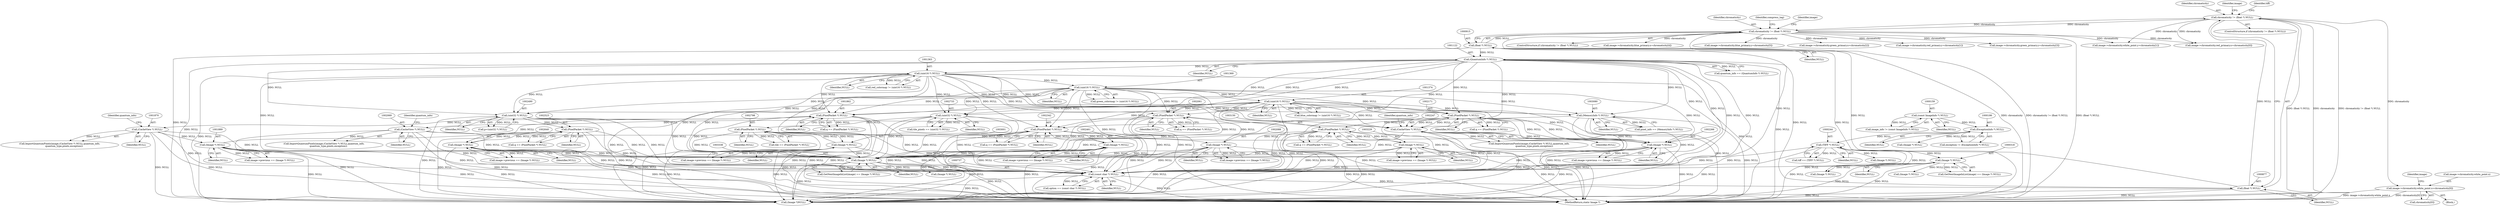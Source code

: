 digraph "0_ImageMagick_f8877abac8e568b2f339cca70c2c3c1b6eaec288@array" {
"1000880" [label="(Call,image->chromaticity.white_point.x=chromaticity[0])"];
"1000874" [label="(Call,chromaticity != (float *) NULL)"];
"1000912" [label="(Call,chromaticity != (float *) NULL)"];
"1000914" [label="(Call,(float *) NULL)"];
"1000876" [label="(Call,(float *) NULL)"];
"1000736" [label="(Call,(const char *) NULL)"];
"1002341" [label="(Call,(PixelPacket *) NULL)"];
"1002460" [label="(Call,(Image *) NULL)"];
"1001121" [label="(Call,(QuantumInfo *) NULL)"];
"1001362" [label="(Call,(uint16 *) NULL)"];
"1001373" [label="(Call,(uint16 *) NULL)"];
"1001368" [label="(Call,(uint16 *) NULL)"];
"1001861" [label="(Call,(PixelPacket *) NULL)"];
"1001888" [label="(Call,(Image *) NULL)"];
"1001869" [label="(Call,(CacheView *) NULL)"];
"1002087" [label="(Call,(Image *) NULL)"];
"1002068" [label="(Call,(CacheView *) NULL)"];
"1002060" [label="(Call,(PixelPacket *) NULL)"];
"1003000" [label="(Call,(Image *) NULL)"];
"1002797" [label="(Call,(PixelPacket *) NULL)"];
"1002732" [label="(Call,(uint32 *) NULL)"];
"1003079" [label="(Call,(MemoryInfo *) NULL)"];
"1002639" [label="(Call,(Image *) NULL)"];
"1002522" [label="(Call,(PixelPacket *) NULL)"];
"1002489" [label="(Call,(uint32 *) NULL)"];
"1003149" [label="(Call,(PixelPacket *) NULL)"];
"1003228" [label="(Call,(Image *) NULL)"];
"1000317" [label="(Call,(Image *) NULL)"];
"1000243" [label="(Call,(TIFF *) NULL)"];
"1000185" [label="(Call,(ExceptionInfo *) NULL)"];
"1000158" [label="(Call,(const ImageInfo *) NULL)"];
"1003337" [label="(Call,(Image *) NULL)"];
"1002170" [label="(Call,(PixelPacket *) NULL)"];
"1002265" [label="(Call,(Image *) NULL)"];
"1002246" [label="(Call,(CacheView *) NULL)"];
"1002068" [label="(Call,(CacheView *) NULL)"];
"1002639" [label="(Call,(Image *) NULL)"];
"1000879" [label="(Block,)"];
"1000874" [label="(Call,chromaticity != (float *) NULL)"];
"1002456" [label="(Call,image->previous == (Image *) NULL)"];
"1002089" [label="(Identifier,NULL)"];
"1003081" [label="(Identifier,NULL)"];
"1002641" [label="(Identifier,NULL)"];
"1002071" [label="(Identifier,quantum_info)"];
"1002083" [label="(Call,image->previous == (Image *) NULL)"];
"1002524" [label="(Identifier,NULL)"];
"1001366" [label="(Call,green_colormap != (uint16 *) NULL)"];
"1000940" [label="(Call,image->chromaticity.green_primary.x=chromaticity[2])"];
"1001362" [label="(Call,(uint16 *) NULL)"];
"1002249" [label="(Identifier,quantum_info)"];
"1003224" [label="(Call,image->previous == (Image *) NULL)"];
"1002487" [label="(Call,p=(uint32 *) NULL)"];
"1001119" [label="(Call,quantum_info == (QuantumInfo *) NULL)"];
"1001370" [label="(Identifier,NULL)"];
"1003339" [label="(Identifier,NULL)"];
"1002070" [label="(Identifier,NULL)"];
"1003079" [label="(Call,(MemoryInfo *) NULL)"];
"1001872" [label="(Identifier,quantum_info)"];
"1003406" [label="(MethodReturn,static Image *)"];
"1000929" [label="(Call,image->chromaticity.red_primary.y=chromaticity[1])"];
"1001121" [label="(Call,(QuantumInfo *) NULL)"];
"1000951" [label="(Call,image->chromaticity.green_primary.y=chromaticity[3])"];
"1000158" [label="(Call,(const ImageInfo *) NULL)"];
"1001364" [label="(Identifier,NULL)"];
"1000241" [label="(Call,tiff == (TIFF *) NULL)"];
"1000888" [label="(Call,chromaticity[0])"];
"1000736" [label="(Call,(const char *) NULL)"];
"1001863" [label="(Identifier,NULL)"];
"1002244" [label="(Call,ImportQuantumPixels(image,(CacheView *) NULL,quantum_info,\n              quantum_type,pixels,exception))"];
"1000918" [label="(Call,image->chromaticity.red_primary.x=chromaticity[0])"];
"1000913" [label="(Identifier,chromaticity)"];
"1000160" [label="(Identifier,NULL)"];
"1002172" [label="(Identifier,NULL)"];
"1000328" [label="(Call,(Image *) NULL)"];
"1000911" [label="(ControlStructure,if (chromaticity != (float *) NULL))"];
"1002246" [label="(Call,(CacheView *) NULL)"];
"1002261" [label="(Call,image->previous == (Image *) NULL)"];
"1002734" [label="(Identifier,NULL)"];
"1000875" [label="(Identifier,chromaticity)"];
"1000734" [label="(Call,option == (const char *) NULL)"];
"1000962" [label="(Call,image->chromaticity.blue_primary.x=chromaticity[4])"];
"1000314" [label="(Call,GetNextImageInList(image) == (Image *) NULL)"];
"1000156" [label="(Call,image_info != (const ImageInfo *) NULL)"];
"1000884" [label="(Identifier,image)"];
"1003149" [label="(Call,(PixelPacket *) NULL)"];
"1003077" [label="(Call,pixel_info == (MemoryInfo *) NULL)"];
"1000987" [label="(Identifier,compress_tag)"];
"1002797" [label="(Call,(PixelPacket *) NULL)"];
"1000738" [label="(Identifier,NULL)"];
"1001373" [label="(Call,(uint16 *) NULL)"];
"1000916" [label="(Identifier,NULL)"];
"1001867" [label="(Call,ImportQuantumPixels(image,(CacheView *) NULL,quantum_info,\n            quantum_type,pixels,exception))"];
"1003147" [label="(Call,q == (PixelPacket *) NULL)"];
"1000914" [label="(Call,(float *) NULL)"];
"1002060" [label="(Call,(PixelPacket *) NULL)"];
"1002462" [label="(Identifier,NULL)"];
"1003334" [label="(Call,GetNextImageInList(image) == (Image *) NULL)"];
"1003400" [label="(Call,(Image *)NULL)"];
"1000922" [label="(Identifier,image)"];
"1003228" [label="(Call,(Image *) NULL)"];
"1001375" [label="(Identifier,NULL)"];
"1002168" [label="(Call,q == (PixelPacket *) NULL)"];
"1000876" [label="(Call,(float *) NULL)"];
"1000891" [label="(Call,image->chromaticity.white_point.y=chromaticity[1])"];
"1000307" [label="(Call,(Image *) NULL)"];
"1002795" [label="(Call,tile == (PixelPacket *) NULL)"];
"1002267" [label="(Identifier,NULL)"];
"1000252" [label="(Call,(Image *) NULL)"];
"1002996" [label="(Call,image->previous == (Image *) NULL)"];
"1001360" [label="(Call,red_colormap != (uint16 *) NULL)"];
"1002066" [label="(Call,ImportQuantumPixels(image,(CacheView *) NULL,quantum_info,\n            quantum_type,pixels,exception))"];
"1002460" [label="(Call,(Image *) NULL)"];
"1002339" [label="(Call,q == (PixelPacket *) NULL)"];
"1000215" [label="(Call,(Image *) NULL)"];
"1000880" [label="(Call,image->chromaticity.white_point.x=chromaticity[0])"];
"1002062" [label="(Identifier,NULL)"];
"1003346" [label="(Call,(Image *) NULL)"];
"1003151" [label="(Identifier,NULL)"];
"1000183" [label="(Call,exception != (ExceptionInfo *) NULL)"];
"1002520" [label="(Call,q == (PixelPacket *) NULL)"];
"1000912" [label="(Call,chromaticity != (float *) NULL)"];
"1001888" [label="(Call,(Image *) NULL)"];
"1000317" [label="(Call,(Image *) NULL)"];
"1003002" [label="(Identifier,NULL)"];
"1000185" [label="(Call,(ExceptionInfo *) NULL)"];
"1001869" [label="(Call,(CacheView *) NULL)"];
"1000895" [label="(Identifier,image)"];
"1002522" [label="(Call,(PixelPacket *) NULL)"];
"1001861" [label="(Call,(PixelPacket *) NULL)"];
"1001884" [label="(Call,image->previous == (Image *) NULL)"];
"1000973" [label="(Call,image->chromaticity.blue_primary.y=chromaticity[5])"];
"1001890" [label="(Identifier,NULL)"];
"1002170" [label="(Call,(PixelPacket *) NULL)"];
"1002341" [label="(Call,(PixelPacket *) NULL)"];
"1003230" [label="(Identifier,NULL)"];
"1000873" [label="(ControlStructure,if (chromaticity != (float *) NULL))"];
"1002265" [label="(Call,(Image *) NULL)"];
"1002343" [label="(Identifier,NULL)"];
"1000878" [label="(Identifier,NULL)"];
"1000187" [label="(Identifier,NULL)"];
"1003337" [label="(Call,(Image *) NULL)"];
"1002799" [label="(Identifier,NULL)"];
"1002635" [label="(Call,image->previous == (Image *) NULL)"];
"1001871" [label="(Identifier,NULL)"];
"1001368" [label="(Call,(uint16 *) NULL)"];
"1002491" [label="(Identifier,NULL)"];
"1002058" [label="(Call,q == (PixelPacket *) NULL)"];
"1000905" [label="(Identifier,tiff)"];
"1002087" [label="(Call,(Image *) NULL)"];
"1000881" [label="(Call,image->chromaticity.white_point.x)"];
"1000319" [label="(Identifier,NULL)"];
"1001859" [label="(Call,q == (PixelPacket *) NULL)"];
"1002730" [label="(Call,tile_pixels == (uint32 *) NULL)"];
"1002732" [label="(Call,(uint32 *) NULL)"];
"1000245" [label="(Identifier,NULL)"];
"1003000" [label="(Call,(Image *) NULL)"];
"1000243" [label="(Call,(TIFF *) NULL)"];
"1001371" [label="(Call,blue_colormap != (uint16 *) NULL)"];
"1002248" [label="(Identifier,NULL)"];
"1002489" [label="(Call,(uint32 *) NULL)"];
"1001123" [label="(Identifier,NULL)"];
"1000880" -> "1000879"  [label="AST: "];
"1000880" -> "1000888"  [label="CFG: "];
"1000881" -> "1000880"  [label="AST: "];
"1000888" -> "1000880"  [label="AST: "];
"1000895" -> "1000880"  [label="CFG: "];
"1000880" -> "1003406"  [label="DDG: image->chromaticity.white_point.x"];
"1000880" -> "1003406"  [label="DDG: chromaticity[0]"];
"1000874" -> "1000880"  [label="DDG: chromaticity"];
"1000874" -> "1000873"  [label="AST: "];
"1000874" -> "1000876"  [label="CFG: "];
"1000875" -> "1000874"  [label="AST: "];
"1000876" -> "1000874"  [label="AST: "];
"1000884" -> "1000874"  [label="CFG: "];
"1000905" -> "1000874"  [label="CFG: "];
"1000874" -> "1003406"  [label="DDG: chromaticity != (float *) NULL"];
"1000874" -> "1003406"  [label="DDG: (float *) NULL"];
"1000874" -> "1003406"  [label="DDG: chromaticity"];
"1000912" -> "1000874"  [label="DDG: chromaticity"];
"1000876" -> "1000874"  [label="DDG: NULL"];
"1000874" -> "1000891"  [label="DDG: chromaticity"];
"1000874" -> "1000912"  [label="DDG: chromaticity"];
"1000874" -> "1000918"  [label="DDG: chromaticity"];
"1000912" -> "1000911"  [label="AST: "];
"1000912" -> "1000914"  [label="CFG: "];
"1000913" -> "1000912"  [label="AST: "];
"1000914" -> "1000912"  [label="AST: "];
"1000922" -> "1000912"  [label="CFG: "];
"1000987" -> "1000912"  [label="CFG: "];
"1000912" -> "1003406"  [label="DDG: chromaticity != (float *) NULL"];
"1000912" -> "1003406"  [label="DDG: (float *) NULL"];
"1000912" -> "1003406"  [label="DDG: chromaticity"];
"1000912" -> "1000891"  [label="DDG: chromaticity"];
"1000914" -> "1000912"  [label="DDG: NULL"];
"1000912" -> "1000918"  [label="DDG: chromaticity"];
"1000912" -> "1000929"  [label="DDG: chromaticity"];
"1000912" -> "1000940"  [label="DDG: chromaticity"];
"1000912" -> "1000951"  [label="DDG: chromaticity"];
"1000912" -> "1000962"  [label="DDG: chromaticity"];
"1000912" -> "1000973"  [label="DDG: chromaticity"];
"1000914" -> "1000916"  [label="CFG: "];
"1000915" -> "1000914"  [label="AST: "];
"1000916" -> "1000914"  [label="AST: "];
"1000914" -> "1003406"  [label="DDG: NULL"];
"1000876" -> "1000914"  [label="DDG: NULL"];
"1000736" -> "1000914"  [label="DDG: NULL"];
"1000914" -> "1001121"  [label="DDG: NULL"];
"1000914" -> "1003400"  [label="DDG: NULL"];
"1000876" -> "1000878"  [label="CFG: "];
"1000877" -> "1000876"  [label="AST: "];
"1000878" -> "1000876"  [label="AST: "];
"1000876" -> "1003406"  [label="DDG: NULL"];
"1000736" -> "1000876"  [label="DDG: NULL"];
"1000876" -> "1001121"  [label="DDG: NULL"];
"1000876" -> "1003400"  [label="DDG: NULL"];
"1000736" -> "1000734"  [label="AST: "];
"1000736" -> "1000738"  [label="CFG: "];
"1000737" -> "1000736"  [label="AST: "];
"1000738" -> "1000736"  [label="AST: "];
"1000734" -> "1000736"  [label="CFG: "];
"1000736" -> "1003406"  [label="DDG: NULL"];
"1000736" -> "1000734"  [label="DDG: NULL"];
"1002341" -> "1000736"  [label="DDG: NULL"];
"1002460" -> "1000736"  [label="DDG: NULL"];
"1001861" -> "1000736"  [label="DDG: NULL"];
"1001121" -> "1000736"  [label="DDG: NULL"];
"1001888" -> "1000736"  [label="DDG: NULL"];
"1001869" -> "1000736"  [label="DDG: NULL"];
"1002087" -> "1000736"  [label="DDG: NULL"];
"1003000" -> "1000736"  [label="DDG: NULL"];
"1003079" -> "1000736"  [label="DDG: NULL"];
"1001368" -> "1000736"  [label="DDG: NULL"];
"1002639" -> "1000736"  [label="DDG: NULL"];
"1003149" -> "1000736"  [label="DDG: NULL"];
"1002060" -> "1000736"  [label="DDG: NULL"];
"1000317" -> "1000736"  [label="DDG: NULL"];
"1002522" -> "1000736"  [label="DDG: NULL"];
"1003337" -> "1000736"  [label="DDG: NULL"];
"1001362" -> "1000736"  [label="DDG: NULL"];
"1002170" -> "1000736"  [label="DDG: NULL"];
"1002265" -> "1000736"  [label="DDG: NULL"];
"1001373" -> "1000736"  [label="DDG: NULL"];
"1002732" -> "1000736"  [label="DDG: NULL"];
"1002797" -> "1000736"  [label="DDG: NULL"];
"1000243" -> "1000736"  [label="DDG: NULL"];
"1002246" -> "1000736"  [label="DDG: NULL"];
"1002068" -> "1000736"  [label="DDG: NULL"];
"1002489" -> "1000736"  [label="DDG: NULL"];
"1003228" -> "1000736"  [label="DDG: NULL"];
"1000736" -> "1001121"  [label="DDG: NULL"];
"1000736" -> "1003400"  [label="DDG: NULL"];
"1002341" -> "1002339"  [label="AST: "];
"1002341" -> "1002343"  [label="CFG: "];
"1002342" -> "1002341"  [label="AST: "];
"1002343" -> "1002341"  [label="AST: "];
"1002339" -> "1002341"  [label="CFG: "];
"1002341" -> "1003406"  [label="DDG: NULL"];
"1002341" -> "1002339"  [label="DDG: NULL"];
"1002460" -> "1002341"  [label="DDG: NULL"];
"1001121" -> "1002341"  [label="DDG: NULL"];
"1001362" -> "1002341"  [label="DDG: NULL"];
"1001373" -> "1002341"  [label="DDG: NULL"];
"1001368" -> "1002341"  [label="DDG: NULL"];
"1002341" -> "1002460"  [label="DDG: NULL"];
"1002341" -> "1003337"  [label="DDG: NULL"];
"1002341" -> "1003400"  [label="DDG: NULL"];
"1002460" -> "1002456"  [label="AST: "];
"1002460" -> "1002462"  [label="CFG: "];
"1002461" -> "1002460"  [label="AST: "];
"1002462" -> "1002460"  [label="AST: "];
"1002456" -> "1002460"  [label="CFG: "];
"1002460" -> "1003406"  [label="DDG: NULL"];
"1002460" -> "1002456"  [label="DDG: NULL"];
"1002460" -> "1003337"  [label="DDG: NULL"];
"1002460" -> "1003400"  [label="DDG: NULL"];
"1001121" -> "1001119"  [label="AST: "];
"1001121" -> "1001123"  [label="CFG: "];
"1001122" -> "1001121"  [label="AST: "];
"1001123" -> "1001121"  [label="AST: "];
"1001119" -> "1001121"  [label="CFG: "];
"1001121" -> "1003406"  [label="DDG: NULL"];
"1001121" -> "1001119"  [label="DDG: NULL"];
"1001121" -> "1001362"  [label="DDG: NULL"];
"1001121" -> "1001861"  [label="DDG: NULL"];
"1001121" -> "1002060"  [label="DDG: NULL"];
"1001121" -> "1002170"  [label="DDG: NULL"];
"1001121" -> "1002246"  [label="DDG: NULL"];
"1001121" -> "1002265"  [label="DDG: NULL"];
"1001121" -> "1002489"  [label="DDG: NULL"];
"1001121" -> "1002732"  [label="DDG: NULL"];
"1001121" -> "1003079"  [label="DDG: NULL"];
"1001121" -> "1003337"  [label="DDG: NULL"];
"1001121" -> "1003400"  [label="DDG: NULL"];
"1001362" -> "1001360"  [label="AST: "];
"1001362" -> "1001364"  [label="CFG: "];
"1001363" -> "1001362"  [label="AST: "];
"1001364" -> "1001362"  [label="AST: "];
"1001360" -> "1001362"  [label="CFG: "];
"1001362" -> "1003406"  [label="DDG: NULL"];
"1001362" -> "1001360"  [label="DDG: NULL"];
"1001362" -> "1001368"  [label="DDG: NULL"];
"1001362" -> "1001861"  [label="DDG: NULL"];
"1001362" -> "1002060"  [label="DDG: NULL"];
"1001362" -> "1002170"  [label="DDG: NULL"];
"1001362" -> "1002246"  [label="DDG: NULL"];
"1001362" -> "1002265"  [label="DDG: NULL"];
"1001362" -> "1002489"  [label="DDG: NULL"];
"1001362" -> "1002732"  [label="DDG: NULL"];
"1001362" -> "1003079"  [label="DDG: NULL"];
"1001362" -> "1003337"  [label="DDG: NULL"];
"1001362" -> "1003400"  [label="DDG: NULL"];
"1001373" -> "1001371"  [label="AST: "];
"1001373" -> "1001375"  [label="CFG: "];
"1001374" -> "1001373"  [label="AST: "];
"1001375" -> "1001373"  [label="AST: "];
"1001371" -> "1001373"  [label="CFG: "];
"1001373" -> "1003406"  [label="DDG: NULL"];
"1001373" -> "1001371"  [label="DDG: NULL"];
"1001368" -> "1001373"  [label="DDG: NULL"];
"1001373" -> "1001861"  [label="DDG: NULL"];
"1001373" -> "1002060"  [label="DDG: NULL"];
"1001373" -> "1002170"  [label="DDG: NULL"];
"1001373" -> "1002246"  [label="DDG: NULL"];
"1001373" -> "1002265"  [label="DDG: NULL"];
"1001373" -> "1002489"  [label="DDG: NULL"];
"1001373" -> "1002732"  [label="DDG: NULL"];
"1001373" -> "1003079"  [label="DDG: NULL"];
"1001373" -> "1003337"  [label="DDG: NULL"];
"1001373" -> "1003400"  [label="DDG: NULL"];
"1001368" -> "1001366"  [label="AST: "];
"1001368" -> "1001370"  [label="CFG: "];
"1001369" -> "1001368"  [label="AST: "];
"1001370" -> "1001368"  [label="AST: "];
"1001366" -> "1001368"  [label="CFG: "];
"1001368" -> "1003406"  [label="DDG: NULL"];
"1001368" -> "1001366"  [label="DDG: NULL"];
"1001368" -> "1001861"  [label="DDG: NULL"];
"1001368" -> "1002060"  [label="DDG: NULL"];
"1001368" -> "1002170"  [label="DDG: NULL"];
"1001368" -> "1002246"  [label="DDG: NULL"];
"1001368" -> "1002265"  [label="DDG: NULL"];
"1001368" -> "1002489"  [label="DDG: NULL"];
"1001368" -> "1002732"  [label="DDG: NULL"];
"1001368" -> "1003079"  [label="DDG: NULL"];
"1001368" -> "1003337"  [label="DDG: NULL"];
"1001368" -> "1003400"  [label="DDG: NULL"];
"1001861" -> "1001859"  [label="AST: "];
"1001861" -> "1001863"  [label="CFG: "];
"1001862" -> "1001861"  [label="AST: "];
"1001863" -> "1001861"  [label="AST: "];
"1001859" -> "1001861"  [label="CFG: "];
"1001861" -> "1003406"  [label="DDG: NULL"];
"1001861" -> "1001859"  [label="DDG: NULL"];
"1001888" -> "1001861"  [label="DDG: NULL"];
"1001861" -> "1001869"  [label="DDG: NULL"];
"1001861" -> "1003337"  [label="DDG: NULL"];
"1001861" -> "1003400"  [label="DDG: NULL"];
"1001888" -> "1001884"  [label="AST: "];
"1001888" -> "1001890"  [label="CFG: "];
"1001889" -> "1001888"  [label="AST: "];
"1001890" -> "1001888"  [label="AST: "];
"1001884" -> "1001888"  [label="CFG: "];
"1001888" -> "1003406"  [label="DDG: NULL"];
"1001888" -> "1001884"  [label="DDG: NULL"];
"1001869" -> "1001888"  [label="DDG: NULL"];
"1001888" -> "1003337"  [label="DDG: NULL"];
"1001888" -> "1003400"  [label="DDG: NULL"];
"1001869" -> "1001867"  [label="AST: "];
"1001869" -> "1001871"  [label="CFG: "];
"1001870" -> "1001869"  [label="AST: "];
"1001871" -> "1001869"  [label="AST: "];
"1001872" -> "1001869"  [label="CFG: "];
"1001869" -> "1003406"  [label="DDG: NULL"];
"1001869" -> "1001867"  [label="DDG: NULL"];
"1001869" -> "1003337"  [label="DDG: NULL"];
"1001869" -> "1003400"  [label="DDG: NULL"];
"1002087" -> "1002083"  [label="AST: "];
"1002087" -> "1002089"  [label="CFG: "];
"1002088" -> "1002087"  [label="AST: "];
"1002089" -> "1002087"  [label="AST: "];
"1002083" -> "1002087"  [label="CFG: "];
"1002087" -> "1003406"  [label="DDG: NULL"];
"1002087" -> "1002060"  [label="DDG: NULL"];
"1002087" -> "1002083"  [label="DDG: NULL"];
"1002068" -> "1002087"  [label="DDG: NULL"];
"1002087" -> "1003337"  [label="DDG: NULL"];
"1002087" -> "1003400"  [label="DDG: NULL"];
"1002068" -> "1002066"  [label="AST: "];
"1002068" -> "1002070"  [label="CFG: "];
"1002069" -> "1002068"  [label="AST: "];
"1002070" -> "1002068"  [label="AST: "];
"1002071" -> "1002068"  [label="CFG: "];
"1002068" -> "1003406"  [label="DDG: NULL"];
"1002068" -> "1002066"  [label="DDG: NULL"];
"1002060" -> "1002068"  [label="DDG: NULL"];
"1002068" -> "1003337"  [label="DDG: NULL"];
"1002068" -> "1003400"  [label="DDG: NULL"];
"1002060" -> "1002058"  [label="AST: "];
"1002060" -> "1002062"  [label="CFG: "];
"1002061" -> "1002060"  [label="AST: "];
"1002062" -> "1002060"  [label="AST: "];
"1002058" -> "1002060"  [label="CFG: "];
"1002060" -> "1003406"  [label="DDG: NULL"];
"1002060" -> "1002058"  [label="DDG: NULL"];
"1002060" -> "1003337"  [label="DDG: NULL"];
"1002060" -> "1003400"  [label="DDG: NULL"];
"1003000" -> "1002996"  [label="AST: "];
"1003000" -> "1003002"  [label="CFG: "];
"1003001" -> "1003000"  [label="AST: "];
"1003002" -> "1003000"  [label="AST: "];
"1002996" -> "1003000"  [label="CFG: "];
"1003000" -> "1003406"  [label="DDG: NULL"];
"1003000" -> "1002797"  [label="DDG: NULL"];
"1003000" -> "1002996"  [label="DDG: NULL"];
"1002797" -> "1003000"  [label="DDG: NULL"];
"1003000" -> "1003337"  [label="DDG: NULL"];
"1003000" -> "1003400"  [label="DDG: NULL"];
"1002797" -> "1002795"  [label="AST: "];
"1002797" -> "1002799"  [label="CFG: "];
"1002798" -> "1002797"  [label="AST: "];
"1002799" -> "1002797"  [label="AST: "];
"1002795" -> "1002797"  [label="CFG: "];
"1002797" -> "1003406"  [label="DDG: NULL"];
"1002797" -> "1002795"  [label="DDG: NULL"];
"1002732" -> "1002797"  [label="DDG: NULL"];
"1002797" -> "1003337"  [label="DDG: NULL"];
"1002797" -> "1003400"  [label="DDG: NULL"];
"1002732" -> "1002730"  [label="AST: "];
"1002732" -> "1002734"  [label="CFG: "];
"1002733" -> "1002732"  [label="AST: "];
"1002734" -> "1002732"  [label="AST: "];
"1002730" -> "1002732"  [label="CFG: "];
"1002732" -> "1003406"  [label="DDG: NULL"];
"1002732" -> "1002730"  [label="DDG: NULL"];
"1002732" -> "1003337"  [label="DDG: NULL"];
"1002732" -> "1003400"  [label="DDG: NULL"];
"1003079" -> "1003077"  [label="AST: "];
"1003079" -> "1003081"  [label="CFG: "];
"1003080" -> "1003079"  [label="AST: "];
"1003081" -> "1003079"  [label="AST: "];
"1003077" -> "1003079"  [label="CFG: "];
"1003079" -> "1003406"  [label="DDG: NULL"];
"1003079" -> "1003077"  [label="DDG: NULL"];
"1003079" -> "1003149"  [label="DDG: NULL"];
"1003079" -> "1003337"  [label="DDG: NULL"];
"1003079" -> "1003400"  [label="DDG: NULL"];
"1002639" -> "1002635"  [label="AST: "];
"1002639" -> "1002641"  [label="CFG: "];
"1002640" -> "1002639"  [label="AST: "];
"1002641" -> "1002639"  [label="AST: "];
"1002635" -> "1002639"  [label="CFG: "];
"1002639" -> "1003406"  [label="DDG: NULL"];
"1002639" -> "1002522"  [label="DDG: NULL"];
"1002639" -> "1002635"  [label="DDG: NULL"];
"1002522" -> "1002639"  [label="DDG: NULL"];
"1002639" -> "1003337"  [label="DDG: NULL"];
"1002639" -> "1003400"  [label="DDG: NULL"];
"1002522" -> "1002520"  [label="AST: "];
"1002522" -> "1002524"  [label="CFG: "];
"1002523" -> "1002522"  [label="AST: "];
"1002524" -> "1002522"  [label="AST: "];
"1002520" -> "1002522"  [label="CFG: "];
"1002522" -> "1003406"  [label="DDG: NULL"];
"1002522" -> "1002520"  [label="DDG: NULL"];
"1002489" -> "1002522"  [label="DDG: NULL"];
"1002522" -> "1003337"  [label="DDG: NULL"];
"1002522" -> "1003400"  [label="DDG: NULL"];
"1002489" -> "1002487"  [label="AST: "];
"1002489" -> "1002491"  [label="CFG: "];
"1002490" -> "1002489"  [label="AST: "];
"1002491" -> "1002489"  [label="AST: "];
"1002487" -> "1002489"  [label="CFG: "];
"1002489" -> "1003406"  [label="DDG: NULL"];
"1002489" -> "1002487"  [label="DDG: NULL"];
"1002489" -> "1003337"  [label="DDG: NULL"];
"1002489" -> "1003400"  [label="DDG: NULL"];
"1003149" -> "1003147"  [label="AST: "];
"1003149" -> "1003151"  [label="CFG: "];
"1003150" -> "1003149"  [label="AST: "];
"1003151" -> "1003149"  [label="AST: "];
"1003147" -> "1003149"  [label="CFG: "];
"1003149" -> "1003406"  [label="DDG: NULL"];
"1003149" -> "1003147"  [label="DDG: NULL"];
"1003228" -> "1003149"  [label="DDG: NULL"];
"1003149" -> "1003228"  [label="DDG: NULL"];
"1003149" -> "1003337"  [label="DDG: NULL"];
"1003149" -> "1003400"  [label="DDG: NULL"];
"1003228" -> "1003224"  [label="AST: "];
"1003228" -> "1003230"  [label="CFG: "];
"1003229" -> "1003228"  [label="AST: "];
"1003230" -> "1003228"  [label="AST: "];
"1003224" -> "1003228"  [label="CFG: "];
"1003228" -> "1003406"  [label="DDG: NULL"];
"1003228" -> "1003224"  [label="DDG: NULL"];
"1003228" -> "1003337"  [label="DDG: NULL"];
"1003228" -> "1003400"  [label="DDG: NULL"];
"1000317" -> "1000314"  [label="AST: "];
"1000317" -> "1000319"  [label="CFG: "];
"1000318" -> "1000317"  [label="AST: "];
"1000319" -> "1000317"  [label="AST: "];
"1000314" -> "1000317"  [label="CFG: "];
"1000317" -> "1003406"  [label="DDG: NULL"];
"1000317" -> "1000307"  [label="DDG: NULL"];
"1000317" -> "1000314"  [label="DDG: NULL"];
"1000243" -> "1000317"  [label="DDG: NULL"];
"1000317" -> "1000328"  [label="DDG: NULL"];
"1000317" -> "1003400"  [label="DDG: NULL"];
"1000243" -> "1000241"  [label="AST: "];
"1000243" -> "1000245"  [label="CFG: "];
"1000244" -> "1000243"  [label="AST: "];
"1000245" -> "1000243"  [label="AST: "];
"1000241" -> "1000243"  [label="CFG: "];
"1000243" -> "1003406"  [label="DDG: NULL"];
"1000243" -> "1000241"  [label="DDG: NULL"];
"1000185" -> "1000243"  [label="DDG: NULL"];
"1000243" -> "1000252"  [label="DDG: NULL"];
"1000243" -> "1000307"  [label="DDG: NULL"];
"1000243" -> "1003400"  [label="DDG: NULL"];
"1000185" -> "1000183"  [label="AST: "];
"1000185" -> "1000187"  [label="CFG: "];
"1000186" -> "1000185"  [label="AST: "];
"1000187" -> "1000185"  [label="AST: "];
"1000183" -> "1000185"  [label="CFG: "];
"1000185" -> "1000183"  [label="DDG: NULL"];
"1000158" -> "1000185"  [label="DDG: NULL"];
"1000185" -> "1000215"  [label="DDG: NULL"];
"1000158" -> "1000156"  [label="AST: "];
"1000158" -> "1000160"  [label="CFG: "];
"1000159" -> "1000158"  [label="AST: "];
"1000160" -> "1000158"  [label="AST: "];
"1000156" -> "1000158"  [label="CFG: "];
"1000158" -> "1000156"  [label="DDG: NULL"];
"1003337" -> "1003334"  [label="AST: "];
"1003337" -> "1003339"  [label="CFG: "];
"1003338" -> "1003337"  [label="AST: "];
"1003339" -> "1003337"  [label="AST: "];
"1003334" -> "1003337"  [label="CFG: "];
"1003337" -> "1003406"  [label="DDG: NULL"];
"1003337" -> "1003334"  [label="DDG: NULL"];
"1002170" -> "1003337"  [label="DDG: NULL"];
"1002265" -> "1003337"  [label="DDG: NULL"];
"1002246" -> "1003337"  [label="DDG: NULL"];
"1003337" -> "1003346"  [label="DDG: NULL"];
"1003337" -> "1003400"  [label="DDG: NULL"];
"1002170" -> "1002168"  [label="AST: "];
"1002170" -> "1002172"  [label="CFG: "];
"1002171" -> "1002170"  [label="AST: "];
"1002172" -> "1002170"  [label="AST: "];
"1002168" -> "1002170"  [label="CFG: "];
"1002170" -> "1003406"  [label="DDG: NULL"];
"1002170" -> "1002168"  [label="DDG: NULL"];
"1002265" -> "1002170"  [label="DDG: NULL"];
"1002246" -> "1002170"  [label="DDG: NULL"];
"1002170" -> "1002246"  [label="DDG: NULL"];
"1002170" -> "1002265"  [label="DDG: NULL"];
"1002170" -> "1003400"  [label="DDG: NULL"];
"1002265" -> "1002261"  [label="AST: "];
"1002265" -> "1002267"  [label="CFG: "];
"1002266" -> "1002265"  [label="AST: "];
"1002267" -> "1002265"  [label="AST: "];
"1002261" -> "1002265"  [label="CFG: "];
"1002265" -> "1003406"  [label="DDG: NULL"];
"1002265" -> "1002261"  [label="DDG: NULL"];
"1002246" -> "1002265"  [label="DDG: NULL"];
"1002265" -> "1003400"  [label="DDG: NULL"];
"1002246" -> "1002244"  [label="AST: "];
"1002246" -> "1002248"  [label="CFG: "];
"1002247" -> "1002246"  [label="AST: "];
"1002248" -> "1002246"  [label="AST: "];
"1002249" -> "1002246"  [label="CFG: "];
"1002246" -> "1003406"  [label="DDG: NULL"];
"1002246" -> "1002244"  [label="DDG: NULL"];
"1002246" -> "1003400"  [label="DDG: NULL"];
}
